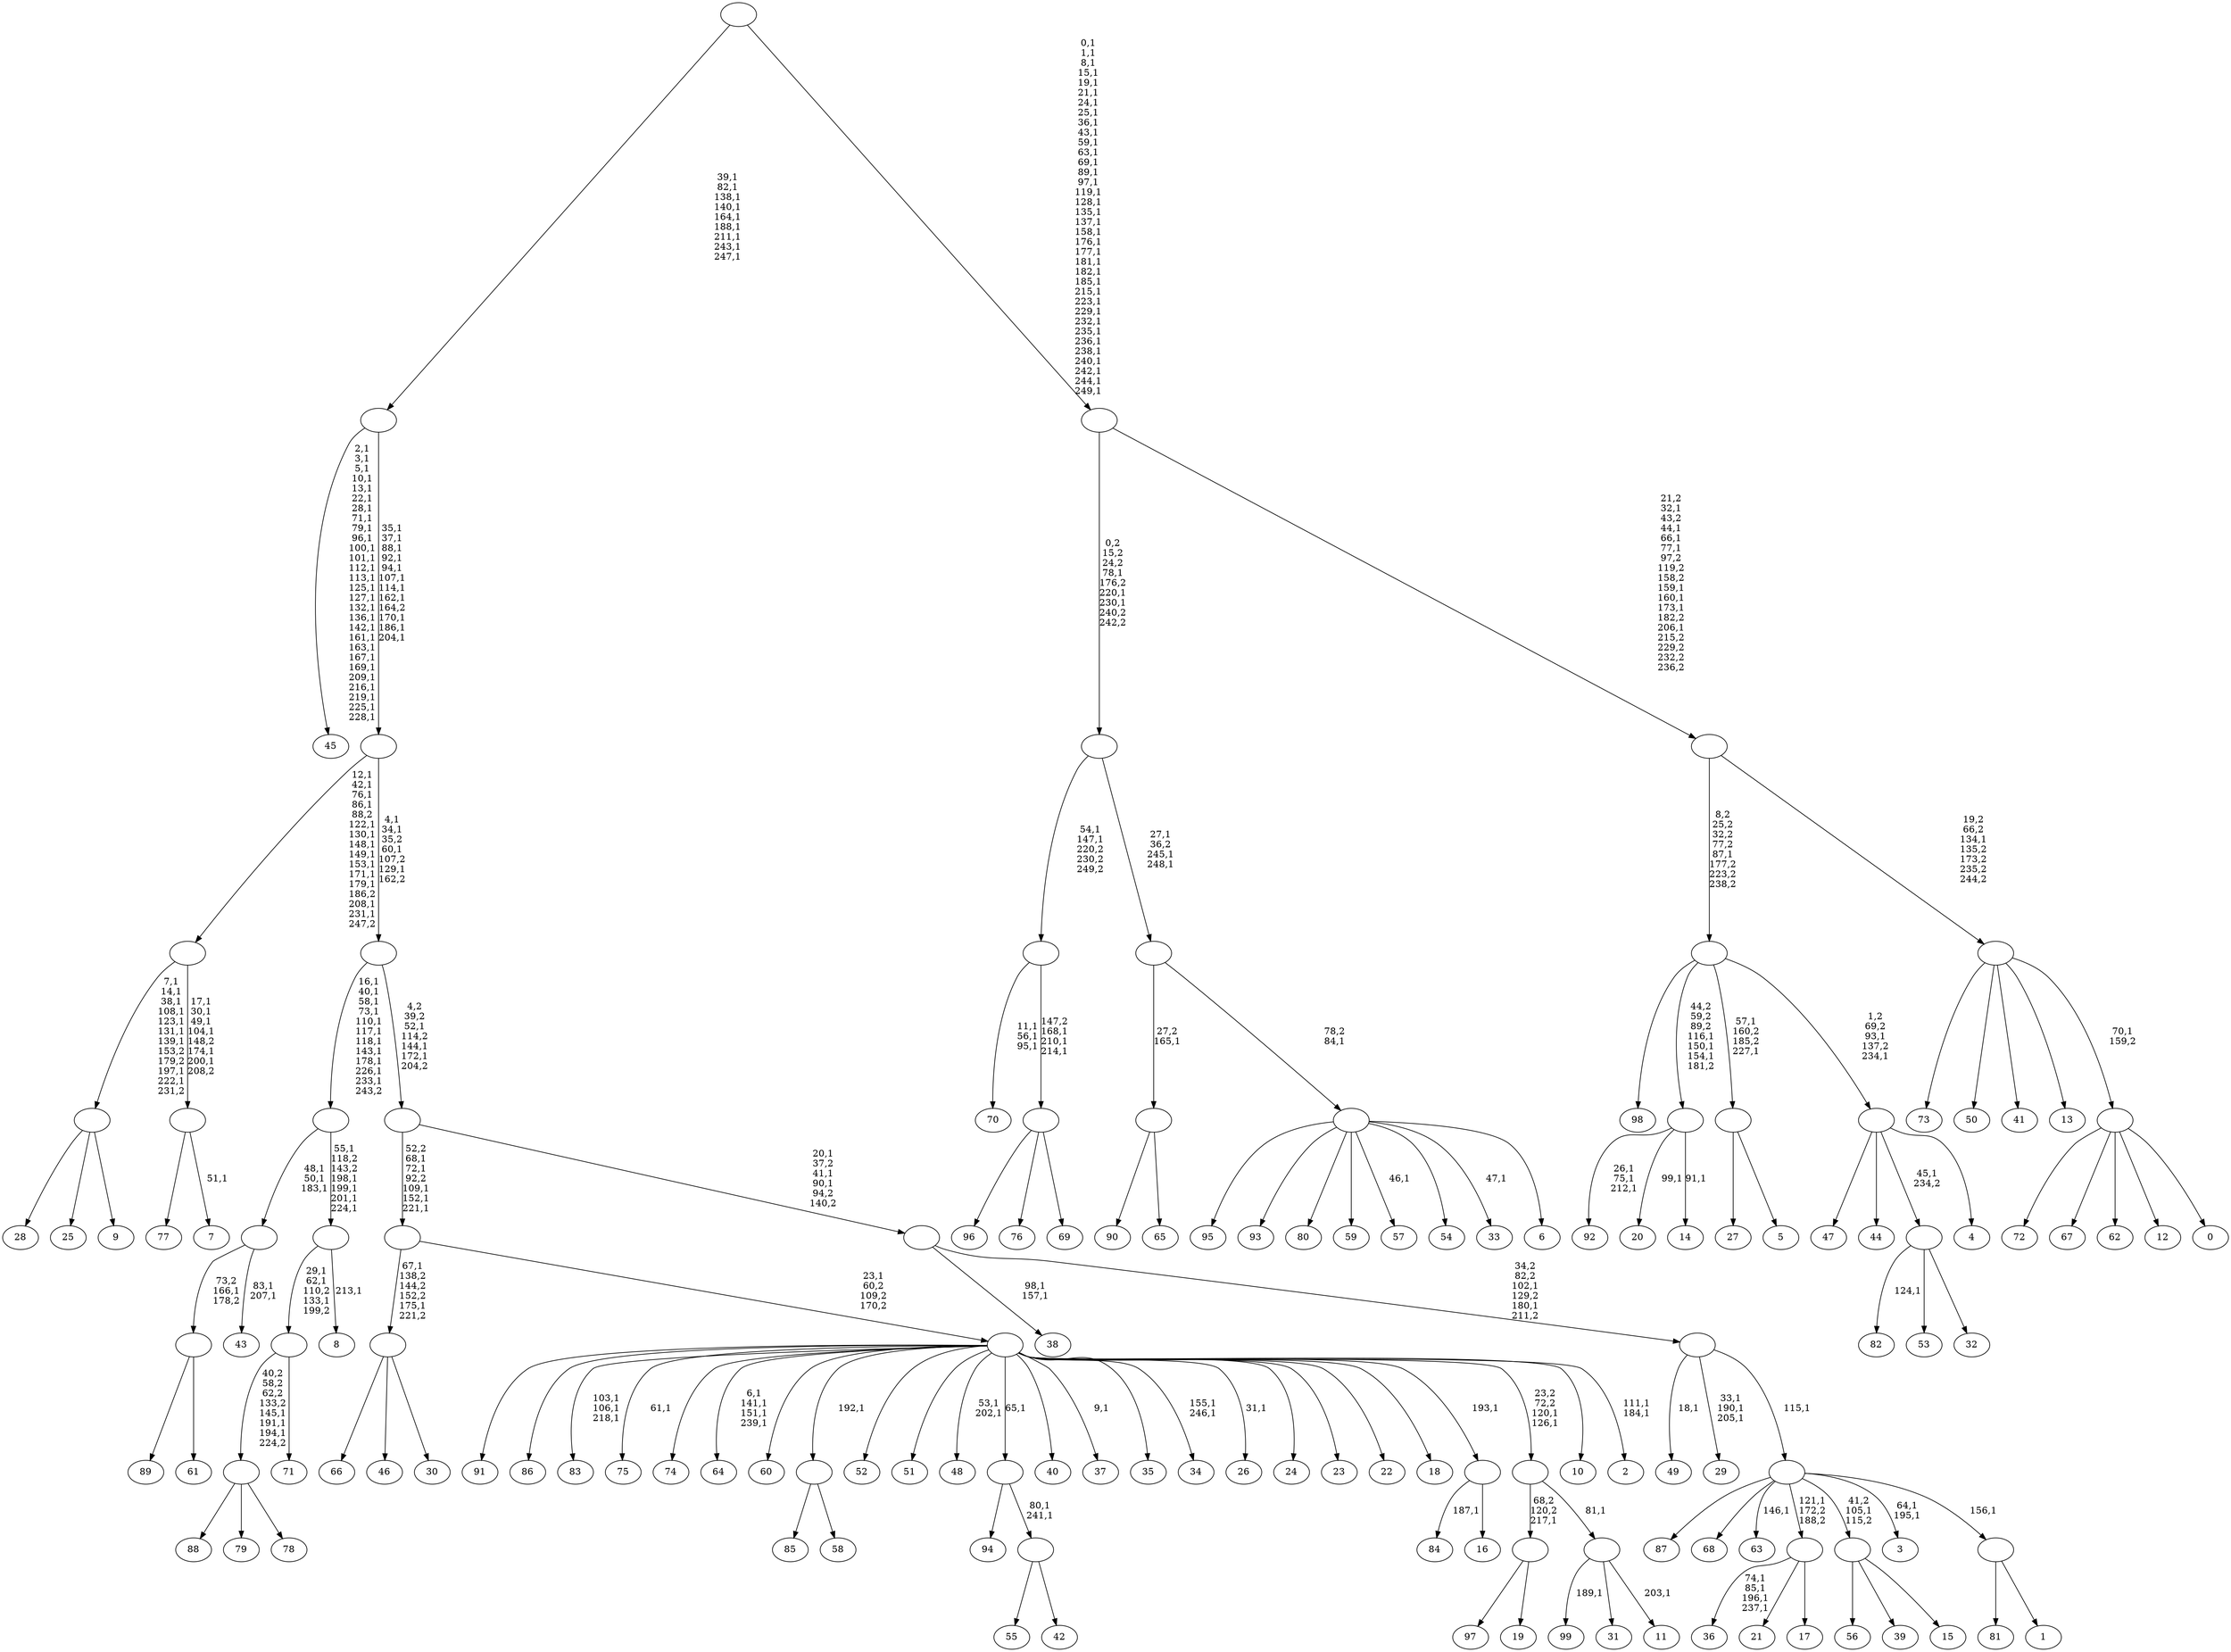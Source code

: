 digraph T {
	350 [label="99"]
	348 [label="98"]
	347 [label="97"]
	346 [label="96"]
	345 [label="95"]
	344 [label="94"]
	343 [label="93"]
	342 [label="92"]
	338 [label="91"]
	337 [label="90"]
	336 [label="89"]
	335 [label="88"]
	334 [label="87"]
	333 [label="86"]
	332 [label="85"]
	331 [label="84"]
	329 [label="83"]
	325 [label="82"]
	323 [label="81"]
	322 [label="80"]
	321 [label="79"]
	320 [label="78"]
	319 [label=""]
	316 [label="77"]
	315 [label="76"]
	314 [label="75"]
	312 [label="74"]
	311 [label="73"]
	310 [label="72"]
	309 [label="71"]
	308 [label=""]
	305 [label="70"]
	301 [label="69"]
	300 [label=""]
	297 [label=""]
	295 [label="68"]
	294 [label="67"]
	293 [label="66"]
	292 [label="65"]
	291 [label=""]
	290 [label="64"]
	285 [label="63"]
	283 [label="62"]
	282 [label="61"]
	281 [label=""]
	280 [label="60"]
	279 [label="59"]
	278 [label="58"]
	277 [label=""]
	276 [label="57"]
	274 [label="56"]
	273 [label="55"]
	272 [label="54"]
	271 [label="53"]
	270 [label="52"]
	269 [label="51"]
	268 [label="50"]
	267 [label="49"]
	265 [label="48"]
	262 [label="47"]
	261 [label="46"]
	260 [label="45"]
	231 [label="44"]
	230 [label="43"]
	227 [label=""]
	224 [label="42"]
	223 [label=""]
	221 [label=""]
	220 [label="41"]
	219 [label="40"]
	218 [label="39"]
	217 [label="38"]
	214 [label="37"]
	212 [label="36"]
	207 [label="35"]
	206 [label="34"]
	203 [label="33"]
	201 [label="32"]
	200 [label=""]
	199 [label="31"]
	198 [label="30"]
	197 [label=""]
	195 [label="29"]
	191 [label="28"]
	190 [label="27"]
	189 [label="26"]
	187 [label="25"]
	186 [label="24"]
	185 [label="23"]
	184 [label="22"]
	183 [label="21"]
	182 [label="20"]
	180 [label="19"]
	179 [label=""]
	178 [label="18"]
	177 [label="17"]
	176 [label=""]
	175 [label="16"]
	174 [label=""]
	173 [label="15"]
	172 [label=""]
	171 [label="14"]
	169 [label=""]
	166 [label="13"]
	165 [label="12"]
	164 [label="11"]
	162 [label=""]
	161 [label=""]
	159 [label="10"]
	158 [label="9"]
	157 [label=""]
	148 [label="8"]
	146 [label=""]
	141 [label=""]
	130 [label="7"]
	128 [label=""]
	122 [label=""]
	109 [label="6"]
	108 [label=""]
	107 [label=""]
	104 [label=""]
	101 [label="5"]
	100 [label=""]
	98 [label="4"]
	97 [label=""]
	95 [label=""]
	94 [label="3"]
	91 [label="2"]
	88 [label=""]
	87 [label=""]
	82 [label="1"]
	81 [label=""]
	80 [label=""]
	79 [label=""]
	77 [label=""]
	74 [label=""]
	71 [label=""]
	67 [label=""]
	56 [label=""]
	47 [label="0"]
	46 [label=""]
	45 [label=""]
	44 [label=""]
	36 [label=""]
	0 [label=""]
	319 -> 335 [label=""]
	319 -> 321 [label=""]
	319 -> 320 [label=""]
	308 -> 319 [label="40,2\n58,2\n62,2\n133,2\n145,1\n191,1\n194,1\n224,2"]
	308 -> 309 [label=""]
	300 -> 346 [label=""]
	300 -> 315 [label=""]
	300 -> 301 [label=""]
	297 -> 300 [label="147,2\n168,1\n210,1\n214,1"]
	297 -> 305 [label="11,1\n56,1\n95,1"]
	291 -> 337 [label=""]
	291 -> 292 [label=""]
	281 -> 336 [label=""]
	281 -> 282 [label=""]
	277 -> 332 [label=""]
	277 -> 278 [label=""]
	227 -> 230 [label="83,1\n207,1"]
	227 -> 281 [label="73,2\n166,1\n178,2"]
	223 -> 273 [label=""]
	223 -> 224 [label=""]
	221 -> 223 [label="80,1\n241,1"]
	221 -> 344 [label=""]
	200 -> 325 [label="124,1"]
	200 -> 271 [label=""]
	200 -> 201 [label=""]
	197 -> 293 [label=""]
	197 -> 261 [label=""]
	197 -> 198 [label=""]
	179 -> 347 [label=""]
	179 -> 180 [label=""]
	176 -> 212 [label="74,1\n85,1\n196,1\n237,1"]
	176 -> 183 [label=""]
	176 -> 177 [label=""]
	174 -> 331 [label="187,1"]
	174 -> 175 [label=""]
	172 -> 274 [label=""]
	172 -> 218 [label=""]
	172 -> 173 [label=""]
	169 -> 171 [label="91,1"]
	169 -> 182 [label="99,1"]
	169 -> 342 [label="26,1\n75,1\n212,1"]
	162 -> 164 [label="203,1"]
	162 -> 350 [label="189,1"]
	162 -> 199 [label=""]
	161 -> 179 [label="68,2\n120,2\n217,1"]
	161 -> 162 [label="81,1"]
	157 -> 191 [label=""]
	157 -> 187 [label=""]
	157 -> 158 [label=""]
	146 -> 148 [label="213,1"]
	146 -> 308 [label="29,1\n62,1\n110,2\n133,1\n199,2"]
	141 -> 146 [label="55,1\n118,2\n143,2\n198,1\n199,1\n201,1\n224,1"]
	141 -> 227 [label="48,1\n50,1\n183,1"]
	128 -> 130 [label="51,1"]
	128 -> 316 [label=""]
	122 -> 128 [label="17,1\n30,1\n49,1\n104,1\n148,2\n174,1\n200,1\n208,2"]
	122 -> 157 [label="7,1\n14,1\n38,1\n108,1\n123,1\n131,1\n139,1\n153,2\n179,2\n197,1\n222,1\n231,2"]
	108 -> 203 [label="47,1"]
	108 -> 276 [label="46,1"]
	108 -> 345 [label=""]
	108 -> 343 [label=""]
	108 -> 322 [label=""]
	108 -> 279 [label=""]
	108 -> 272 [label=""]
	108 -> 109 [label=""]
	107 -> 291 [label="27,2\n165,1"]
	107 -> 108 [label="78,2\n84,1"]
	104 -> 107 [label="27,1\n36,2\n245,1\n248,1"]
	104 -> 297 [label="54,1\n147,1\n220,2\n230,2\n249,2"]
	100 -> 190 [label=""]
	100 -> 101 [label=""]
	97 -> 262 [label=""]
	97 -> 231 [label=""]
	97 -> 200 [label="45,1\n234,2"]
	97 -> 98 [label=""]
	95 -> 97 [label="1,2\n69,2\n93,1\n137,2\n234,1"]
	95 -> 100 [label="57,1\n160,2\n185,2\n227,1"]
	95 -> 169 [label="44,2\n59,2\n89,2\n116,1\n150,1\n154,1\n181,2"]
	95 -> 348 [label=""]
	88 -> 91 [label="111,1\n184,1"]
	88 -> 161 [label="23,2\n72,2\n120,1\n126,1"]
	88 -> 189 [label="31,1"]
	88 -> 206 [label="155,1\n246,1"]
	88 -> 214 [label="9,1"]
	88 -> 265 [label="53,1\n202,1"]
	88 -> 290 [label="6,1\n141,1\n151,1\n239,1"]
	88 -> 314 [label="61,1"]
	88 -> 329 [label="103,1\n106,1\n218,1"]
	88 -> 338 [label=""]
	88 -> 333 [label=""]
	88 -> 312 [label=""]
	88 -> 280 [label=""]
	88 -> 277 [label="192,1"]
	88 -> 270 [label=""]
	88 -> 269 [label=""]
	88 -> 221 [label="65,1"]
	88 -> 219 [label=""]
	88 -> 207 [label=""]
	88 -> 186 [label=""]
	88 -> 185 [label=""]
	88 -> 184 [label=""]
	88 -> 178 [label=""]
	88 -> 174 [label="193,1"]
	88 -> 159 [label=""]
	87 -> 197 [label="67,1\n138,2\n144,2\n152,2\n175,1\n221,2"]
	87 -> 88 [label="23,1\n60,2\n109,2\n170,2"]
	81 -> 323 [label=""]
	81 -> 82 [label=""]
	80 -> 94 [label="64,1\n195,1"]
	80 -> 285 [label="146,1"]
	80 -> 334 [label=""]
	80 -> 295 [label=""]
	80 -> 176 [label="121,1\n172,2\n188,2"]
	80 -> 172 [label="41,2\n105,1\n115,2"]
	80 -> 81 [label="156,1"]
	79 -> 195 [label="33,1\n190,1\n205,1"]
	79 -> 267 [label="18,1"]
	79 -> 80 [label="115,1"]
	77 -> 79 [label="34,2\n82,2\n102,1\n129,2\n180,1\n211,2"]
	77 -> 217 [label="98,1\n157,1"]
	74 -> 77 [label="20,1\n37,2\n41,1\n90,1\n94,2\n140,2"]
	74 -> 87 [label="52,2\n68,1\n72,1\n92,2\n109,1\n152,1\n221,1"]
	71 -> 74 [label="4,2\n39,2\n52,1\n114,2\n144,1\n172,1\n204,2"]
	71 -> 141 [label="16,1\n40,1\n58,1\n73,1\n110,1\n117,1\n118,1\n143,1\n178,1\n226,1\n233,1\n243,2"]
	67 -> 71 [label="4,1\n34,1\n35,2\n60,1\n107,2\n129,1\n162,2"]
	67 -> 122 [label="12,1\n42,1\n76,1\n86,1\n88,2\n122,1\n130,1\n148,1\n149,1\n153,1\n171,1\n179,1\n186,2\n208,1\n231,1\n247,2"]
	56 -> 67 [label="35,1\n37,1\n88,1\n92,1\n94,1\n107,1\n114,1\n162,1\n164,2\n170,1\n186,1\n204,1"]
	56 -> 260 [label="2,1\n3,1\n5,1\n10,1\n13,1\n22,1\n28,1\n71,1\n79,1\n96,1\n100,1\n101,1\n112,1\n113,1\n125,1\n127,1\n132,1\n136,1\n142,1\n161,1\n163,1\n167,1\n169,1\n209,1\n216,1\n219,1\n225,1\n228,1"]
	46 -> 310 [label=""]
	46 -> 294 [label=""]
	46 -> 283 [label=""]
	46 -> 165 [label=""]
	46 -> 47 [label=""]
	45 -> 311 [label=""]
	45 -> 268 [label=""]
	45 -> 220 [label=""]
	45 -> 166 [label=""]
	45 -> 46 [label="70,1\n159,2"]
	44 -> 95 [label="8,2\n25,2\n32,2\n77,2\n87,1\n177,2\n223,2\n238,2"]
	44 -> 45 [label="19,2\n66,2\n134,1\n135,2\n173,2\n235,2\n244,2"]
	36 -> 44 [label="21,2\n32,1\n43,2\n44,1\n66,1\n77,1\n97,2\n119,2\n158,2\n159,1\n160,1\n173,1\n182,2\n206,1\n215,2\n229,2\n232,2\n236,2"]
	36 -> 104 [label="0,2\n15,2\n24,2\n78,1\n176,2\n220,1\n230,1\n240,2\n242,2"]
	0 -> 36 [label="0,1\n1,1\n8,1\n15,1\n19,1\n21,1\n24,1\n25,1\n36,1\n43,1\n59,1\n63,1\n69,1\n89,1\n97,1\n119,1\n128,1\n135,1\n137,1\n158,1\n176,1\n177,1\n181,1\n182,1\n185,1\n215,1\n223,1\n229,1\n232,1\n235,1\n236,1\n238,1\n240,1\n242,1\n244,1\n249,1"]
	0 -> 56 [label="39,1\n82,1\n138,1\n140,1\n164,1\n188,1\n211,1\n243,1\n247,1"]
}
